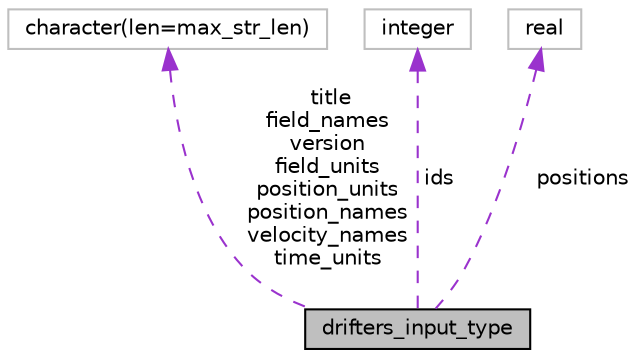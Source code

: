 digraph "drifters_input_type"
{
 // INTERACTIVE_SVG=YES
 // LATEX_PDF_SIZE
  edge [fontname="Helvetica",fontsize="10",labelfontname="Helvetica",labelfontsize="10"];
  node [fontname="Helvetica",fontsize="10",shape=record];
  Node1 [label="drifters_input_type",height=0.2,width=0.4,color="black", fillcolor="grey75", style="filled", fontcolor="black",tooltip="Input data type for drifters."];
  Node2 -> Node1 [dir="back",color="darkorchid3",fontsize="10",style="dashed",label=" title\nfield_names\nversion\nfield_units\nposition_units\nposition_names\nvelocity_names\ntime_units" ,fontname="Helvetica"];
  Node2 [label="character(len=max_str_len)",height=0.2,width=0.4,color="grey75", fillcolor="white", style="filled",tooltip=" "];
  Node3 -> Node1 [dir="back",color="darkorchid3",fontsize="10",style="dashed",label=" ids" ,fontname="Helvetica"];
  Node3 [label="integer",height=0.2,width=0.4,color="grey75", fillcolor="white", style="filled",tooltip=" "];
  Node4 -> Node1 [dir="back",color="darkorchid3",fontsize="10",style="dashed",label=" positions" ,fontname="Helvetica"];
  Node4 [label="real",height=0.2,width=0.4,color="grey75", fillcolor="white", style="filled",tooltip=" "];
}
